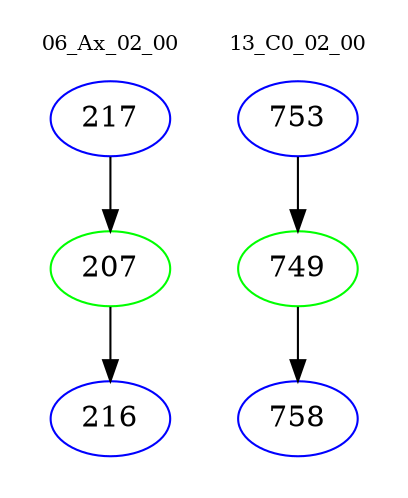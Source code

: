 digraph{
subgraph cluster_0 {
color = white
label = "06_Ax_02_00";
fontsize=10;
T0_217 [label="217", color="blue"]
T0_217 -> T0_207 [color="black"]
T0_207 [label="207", color="green"]
T0_207 -> T0_216 [color="black"]
T0_216 [label="216", color="blue"]
}
subgraph cluster_1 {
color = white
label = "13_C0_02_00";
fontsize=10;
T1_753 [label="753", color="blue"]
T1_753 -> T1_749 [color="black"]
T1_749 [label="749", color="green"]
T1_749 -> T1_758 [color="black"]
T1_758 [label="758", color="blue"]
}
}
